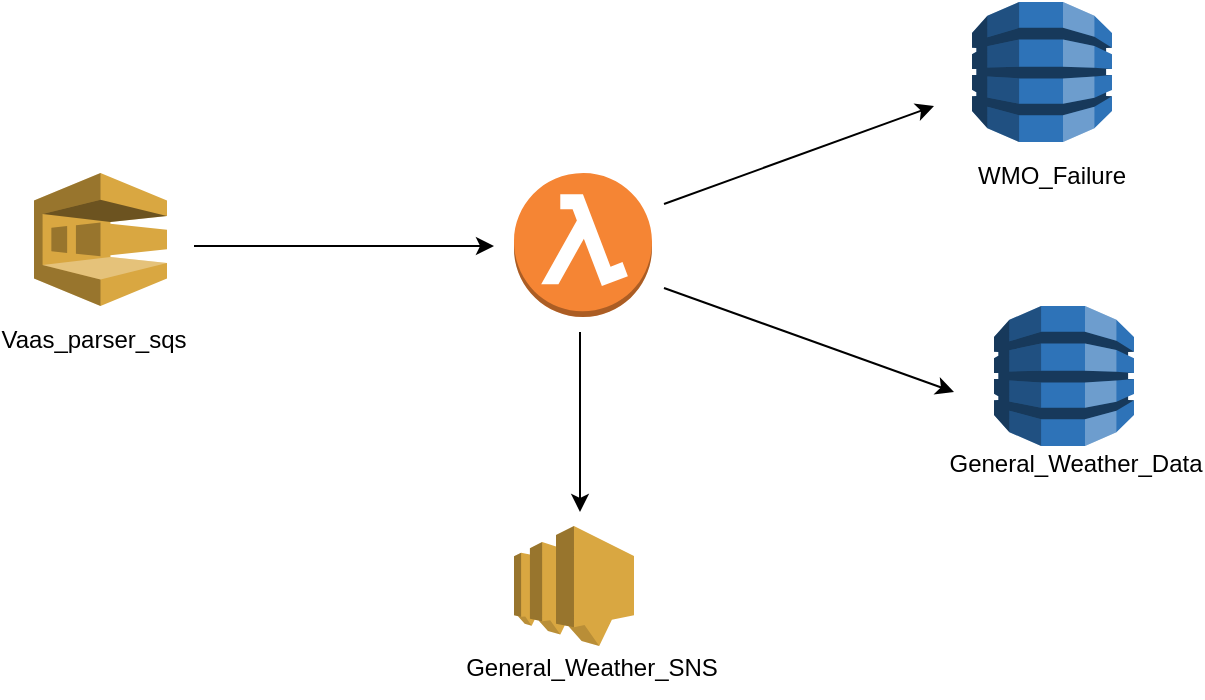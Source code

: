 <mxfile version="28.2.0">
  <diagram name="Page-1" id="cxOEPPb0Qc63uEIKlSEK">
    <mxGraphModel dx="778" dy="482" grid="1" gridSize="10" guides="0" tooltips="1" connect="1" arrows="1" fold="1" page="1" pageScale="1" pageWidth="850" pageHeight="1100" background="light-dark(#FFFFFF,#FFFFFF)" math="0" shadow="0">
      <root>
        <mxCell id="0" />
        <mxCell id="1" parent="0" />
        <mxCell id="wYWg5E7ERfLdNEXwxoH3-2" value="" style="outlineConnect=0;dashed=0;verticalLabelPosition=bottom;verticalAlign=top;align=center;html=1;shape=mxgraph.aws3.sqs;fillColor=#D9A741;gradientColor=none;" parent="1" vertex="1">
          <mxGeometry x="110" y="173.5" width="66.5" height="66.5" as="geometry" />
        </mxCell>
        <mxCell id="wYWg5E7ERfLdNEXwxoH3-3" value="" style="outlineConnect=0;dashed=0;verticalLabelPosition=bottom;verticalAlign=top;align=center;html=1;shape=mxgraph.aws3.lambda_function;fillColor=#F58534;gradientColor=none;" parent="1" vertex="1">
          <mxGeometry x="350" y="173.5" width="69" height="72" as="geometry" />
        </mxCell>
        <mxCell id="wYWg5E7ERfLdNEXwxoH3-4" value="Vaas_parser_sqs" style="text;html=1;align=center;verticalAlign=middle;whiteSpace=wrap;rounded=0;" parent="1" vertex="1">
          <mxGeometry x="110" y="242" width="60" height="30" as="geometry" />
        </mxCell>
        <mxCell id="wYWg5E7ERfLdNEXwxoH3-5" value="" style="endArrow=classic;html=1;rounded=0;" parent="1" edge="1">
          <mxGeometry width="50" height="50" relative="1" as="geometry">
            <mxPoint x="190" y="210" as="sourcePoint" />
            <mxPoint x="340" y="210" as="targetPoint" />
          </mxGeometry>
        </mxCell>
        <mxCell id="wYWg5E7ERfLdNEXwxoH3-6" value="" style="outlineConnect=0;dashed=0;verticalLabelPosition=bottom;verticalAlign=top;align=center;html=1;shape=mxgraph.aws3.dynamo_db;fillColor=#2E73B8;gradientColor=none;" parent="1" vertex="1">
          <mxGeometry x="590" y="240" width="70" height="70" as="geometry" />
        </mxCell>
        <mxCell id="wYWg5E7ERfLdNEXwxoH3-7" value="" style="endArrow=classic;html=1;rounded=0;" parent="1" edge="1">
          <mxGeometry width="50" height="50" relative="1" as="geometry">
            <mxPoint x="425" y="231" as="sourcePoint" />
            <mxPoint x="570" y="283" as="targetPoint" />
          </mxGeometry>
        </mxCell>
        <mxCell id="wYWg5E7ERfLdNEXwxoH3-8" value="General_Weather_Data" style="text;html=1;align=center;verticalAlign=middle;whiteSpace=wrap;rounded=0;" parent="1" vertex="1">
          <mxGeometry x="601" y="304" width="60" height="30" as="geometry" />
        </mxCell>
        <mxCell id="wYWg5E7ERfLdNEXwxoH3-9" value="" style="outlineConnect=0;dashed=0;verticalLabelPosition=bottom;verticalAlign=top;align=center;html=1;shape=mxgraph.aws3.sns;fillColor=#D9A741;gradientColor=none;" parent="1" vertex="1">
          <mxGeometry x="350" y="350" width="60" height="60" as="geometry" />
        </mxCell>
        <mxCell id="wYWg5E7ERfLdNEXwxoH3-10" value="" style="endArrow=classic;html=1;rounded=0;" parent="1" edge="1">
          <mxGeometry width="50" height="50" relative="1" as="geometry">
            <mxPoint x="383" y="253" as="sourcePoint" />
            <mxPoint x="383" y="343" as="targetPoint" />
          </mxGeometry>
        </mxCell>
        <mxCell id="wYWg5E7ERfLdNEXwxoH3-11" value="" style="outlineConnect=0;dashed=0;verticalLabelPosition=bottom;verticalAlign=top;align=center;html=1;shape=mxgraph.aws3.dynamo_db;fillColor=#2E73B8;gradientColor=none;" parent="1" vertex="1">
          <mxGeometry x="579" y="88" width="70" height="70" as="geometry" />
        </mxCell>
        <mxCell id="wYWg5E7ERfLdNEXwxoH3-12" value="" style="endArrow=classic;html=1;rounded=0;" parent="1" edge="1">
          <mxGeometry width="50" height="50" relative="1" as="geometry">
            <mxPoint x="425" y="189" as="sourcePoint" />
            <mxPoint x="560" y="140" as="targetPoint" />
          </mxGeometry>
        </mxCell>
        <mxCell id="wYWg5E7ERfLdNEXwxoH3-13" value="WMO_Failure" style="text;html=1;align=center;verticalAlign=middle;whiteSpace=wrap;rounded=0;" parent="1" vertex="1">
          <mxGeometry x="589" y="160" width="60" height="30" as="geometry" />
        </mxCell>
        <mxCell id="wYWg5E7ERfLdNEXwxoH3-15" value="General_Weather_SNS" style="text;html=1;align=center;verticalAlign=middle;whiteSpace=wrap;rounded=0;" parent="1" vertex="1">
          <mxGeometry x="359" y="406" width="60" height="30" as="geometry" />
        </mxCell>
      </root>
    </mxGraphModel>
  </diagram>
</mxfile>
